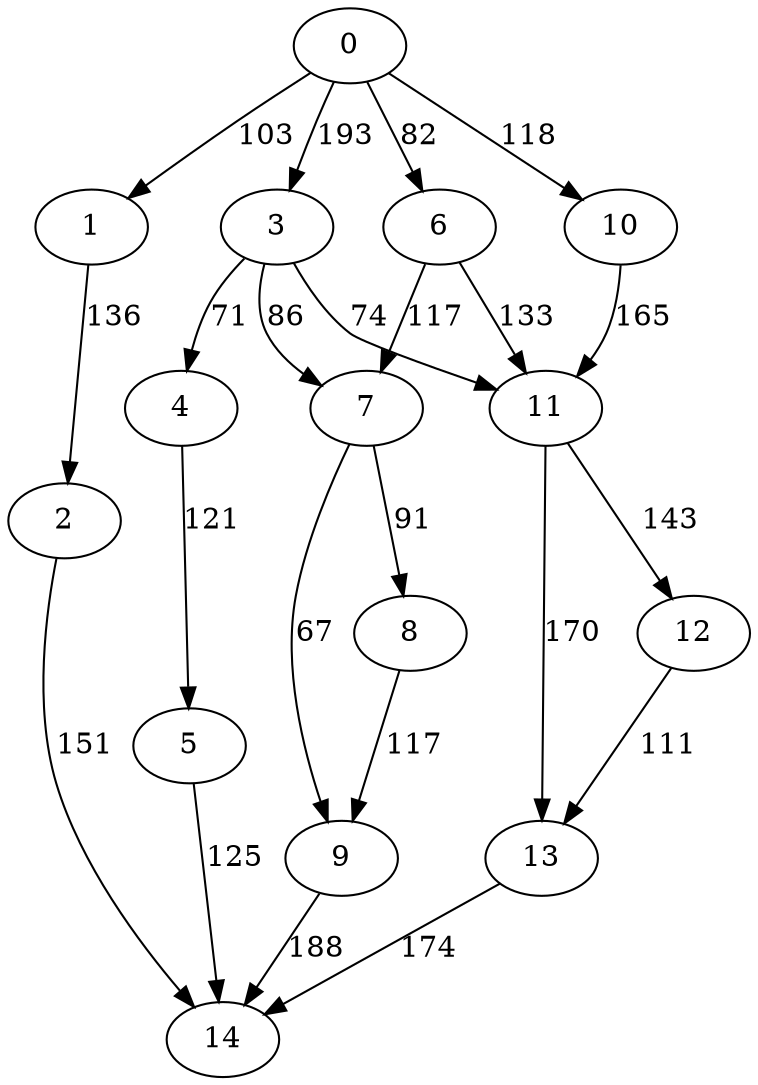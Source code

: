 digraph t20p4r7_5 {
0 -> 1 [ label = 103 ];
0 -> 3 [ label = 193 ];
0 -> 6 [ label = 82 ];
0 -> 10 [ label = 118 ];
1 -> 2 [ label = 136 ];
2 -> 14 [ label = 151 ];
3 -> 4 [ label = 71 ];
3 -> 7 [ label = 86 ];
3 -> 11 [ label = 74 ];
4 -> 5 [ label = 121 ];
5 -> 14 [ label = 125 ];
6 -> 7 [ label = 117 ];
6 -> 11 [ label = 133 ];
7 -> 8 [ label = 91 ];
7 -> 9 [ label = 67 ];
8 -> 9 [ label = 117 ];
9 -> 14 [ label = 188 ];
10 -> 11 [ label = 165 ];
11 -> 12 [ label = 143 ];
11 -> 13 [ label = 170 ];
12 -> 13 [ label = 111 ];
13 -> 14 [ label = 174 ];
 }

